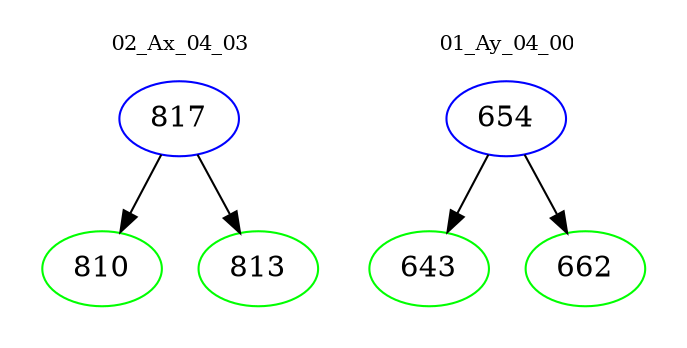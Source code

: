 digraph{
subgraph cluster_0 {
color = white
label = "02_Ax_04_03";
fontsize=10;
T0_817 [label="817", color="blue"]
T0_817 -> T0_810 [color="black"]
T0_810 [label="810", color="green"]
T0_817 -> T0_813 [color="black"]
T0_813 [label="813", color="green"]
}
subgraph cluster_1 {
color = white
label = "01_Ay_04_00";
fontsize=10;
T1_654 [label="654", color="blue"]
T1_654 -> T1_643 [color="black"]
T1_643 [label="643", color="green"]
T1_654 -> T1_662 [color="black"]
T1_662 [label="662", color="green"]
}
}
